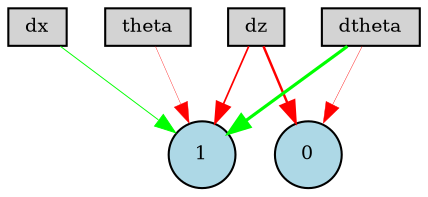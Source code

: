 digraph {
	node [fontsize=9 height=0.2 shape=circle width=0.2]
	dx [fillcolor=lightgray shape=box style=filled]
	dz [fillcolor=lightgray shape=box style=filled]
	theta [fillcolor=lightgray shape=box style=filled]
	dtheta [fillcolor=lightgray shape=box style=filled]
	0 [fillcolor=lightblue style=filled]
	1 [fillcolor=lightblue style=filled]
	dtheta -> 0 [color=red penwidth=0.19914328344301857 style=solid]
	dz -> 0 [color=red penwidth=1.1744240668794 style=solid]
	dz -> 1 [color=red penwidth=0.818465338560004 style=solid]
	dx -> 1 [color=green penwidth=0.4492312161400024 style=solid]
	dtheta -> 1 [color=green penwidth=1.524537467555033 style=solid]
	theta -> 1 [color=red penwidth=0.17476324316210795 style=solid]
}
